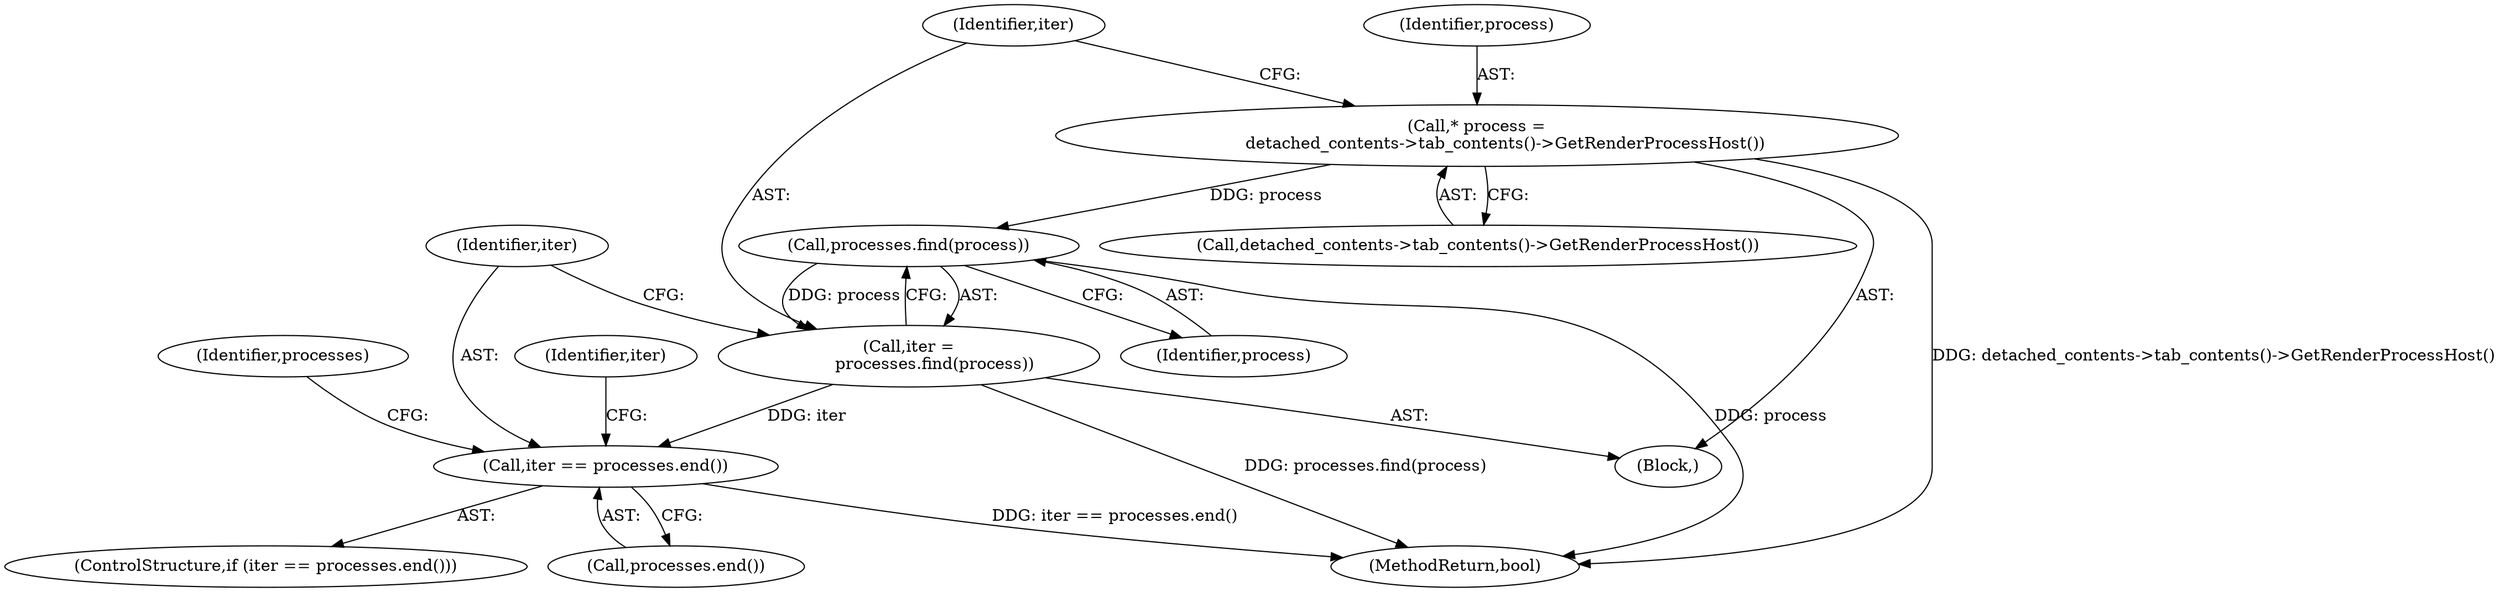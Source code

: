 digraph "0_Chrome_2db5a2048dfcacfe5ad4311c2b1e435c4c67febc_0@pointer" {
"1000170" [label="(Call,processes.find(process))"];
"1000164" [label="(Call,* process =\n           detached_contents->tab_contents()->GetRenderProcessHost())"];
"1000168" [label="(Call,iter =\n          processes.find(process))"];
"1000173" [label="(Call,iter == processes.end())"];
"1000166" [label="(Call,detached_contents->tab_contents()->GetRenderProcessHost())"];
"1000168" [label="(Call,iter =\n          processes.find(process))"];
"1000173" [label="(Call,iter == processes.end())"];
"1000172" [label="(ControlStructure,if (iter == processes.end()))"];
"1000164" [label="(Call,* process =\n           detached_contents->tab_contents()->GetRenderProcessHost())"];
"1000165" [label="(Identifier,process)"];
"1000179" [label="(Identifier,processes)"];
"1000186" [label="(Identifier,iter)"];
"1000144" [label="(Block,)"];
"1000171" [label="(Identifier,process)"];
"1000170" [label="(Call,processes.find(process))"];
"1000169" [label="(Identifier,iter)"];
"1000175" [label="(Call,processes.end())"];
"1000266" [label="(MethodReturn,bool)"];
"1000174" [label="(Identifier,iter)"];
"1000170" -> "1000168"  [label="AST: "];
"1000170" -> "1000171"  [label="CFG: "];
"1000171" -> "1000170"  [label="AST: "];
"1000168" -> "1000170"  [label="CFG: "];
"1000170" -> "1000266"  [label="DDG: process"];
"1000170" -> "1000168"  [label="DDG: process"];
"1000164" -> "1000170"  [label="DDG: process"];
"1000164" -> "1000144"  [label="AST: "];
"1000164" -> "1000166"  [label="CFG: "];
"1000165" -> "1000164"  [label="AST: "];
"1000166" -> "1000164"  [label="AST: "];
"1000169" -> "1000164"  [label="CFG: "];
"1000164" -> "1000266"  [label="DDG: detached_contents->tab_contents()->GetRenderProcessHost()"];
"1000168" -> "1000144"  [label="AST: "];
"1000169" -> "1000168"  [label="AST: "];
"1000174" -> "1000168"  [label="CFG: "];
"1000168" -> "1000266"  [label="DDG: processes.find(process)"];
"1000168" -> "1000173"  [label="DDG: iter"];
"1000173" -> "1000172"  [label="AST: "];
"1000173" -> "1000175"  [label="CFG: "];
"1000174" -> "1000173"  [label="AST: "];
"1000175" -> "1000173"  [label="AST: "];
"1000179" -> "1000173"  [label="CFG: "];
"1000186" -> "1000173"  [label="CFG: "];
"1000173" -> "1000266"  [label="DDG: iter == processes.end()"];
}
